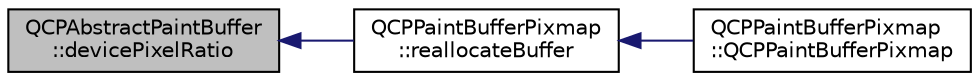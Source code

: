 digraph "QCPAbstractPaintBuffer::devicePixelRatio"
{
  edge [fontname="Helvetica",fontsize="10",labelfontname="Helvetica",labelfontsize="10"];
  node [fontname="Helvetica",fontsize="10",shape=record];
  rankdir="LR";
  Node9 [label="QCPAbstractPaintBuffer\l::devicePixelRatio",height=0.2,width=0.4,color="black", fillcolor="grey75", style="filled", fontcolor="black"];
  Node9 -> Node10 [dir="back",color="midnightblue",fontsize="10",style="solid",fontname="Helvetica"];
  Node10 [label="QCPPaintBufferPixmap\l::reallocateBuffer",height=0.2,width=0.4,color="black", fillcolor="white", style="filled",URL="$class_q_c_p_paint_buffer_pixmap.html#ad49f3205ba3463b1c44f8db3cfcc90f0"];
  Node10 -> Node11 [dir="back",color="midnightblue",fontsize="10",style="solid",fontname="Helvetica"];
  Node11 [label="QCPPaintBufferPixmap\l::QCPPaintBufferPixmap",height=0.2,width=0.4,color="black", fillcolor="white", style="filled",URL="$class_q_c_p_paint_buffer_pixmap.html#aef0224e03b9285509391fcd61a8e6844"];
}
